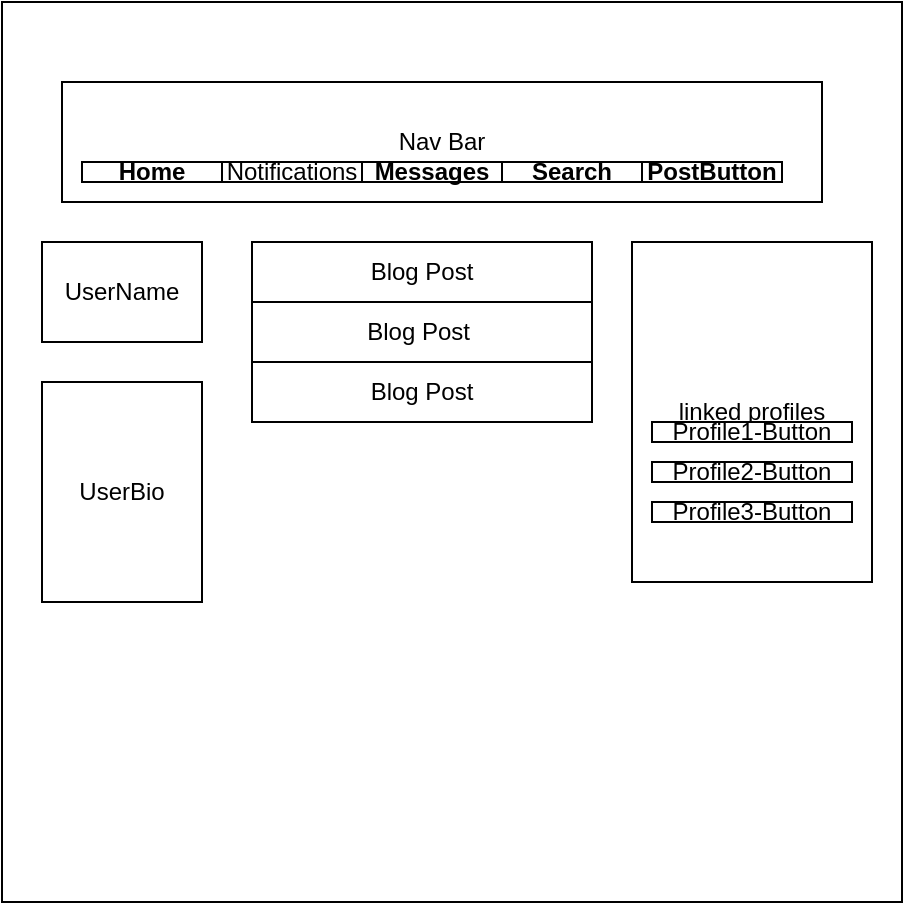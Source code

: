 <mxfile version="21.1.8" type="github">
  <diagram id="R2lEEEUBdFMjLlhIrx00" name="Page-1">
    <mxGraphModel dx="568" dy="1571" grid="1" gridSize="10" guides="1" tooltips="1" connect="1" arrows="1" fold="1" page="1" pageScale="1" pageWidth="850" pageHeight="1100" math="0" shadow="0" extFonts="Permanent Marker^https://fonts.googleapis.com/css?family=Permanent+Marker">
      <root>
        <mxCell id="0" />
        <mxCell id="1" parent="0" />
        <mxCell id="Iod3M96PC-GqQpUXxMjK-1" value="" style="whiteSpace=wrap;html=1;aspect=fixed;" vertex="1" parent="1">
          <mxGeometry x="50" y="-20" width="450" height="450" as="geometry" />
        </mxCell>
        <mxCell id="Iod3M96PC-GqQpUXxMjK-3" value="Nav Bar" style="rounded=0;whiteSpace=wrap;html=1;" vertex="1" parent="1">
          <mxGeometry x="80" y="20" width="380" height="60" as="geometry" />
        </mxCell>
        <mxCell id="Iod3M96PC-GqQpUXxMjK-5" value="UserName" style="rounded=0;whiteSpace=wrap;html=1;" vertex="1" parent="1">
          <mxGeometry x="70" y="100" width="80" height="50" as="geometry" />
        </mxCell>
        <mxCell id="Iod3M96PC-GqQpUXxMjK-6" value="Blog Post&amp;nbsp;" style="rounded=0;whiteSpace=wrap;html=1;" vertex="1" parent="1">
          <mxGeometry x="175" y="130" width="170" height="30" as="geometry" />
        </mxCell>
        <mxCell id="Iod3M96PC-GqQpUXxMjK-8" value="Blog Post" style="rounded=0;whiteSpace=wrap;html=1;" vertex="1" parent="1">
          <mxGeometry x="175" y="160" width="170" height="30" as="geometry" />
        </mxCell>
        <mxCell id="Iod3M96PC-GqQpUXxMjK-9" value="Blog Post" style="rounded=0;whiteSpace=wrap;html=1;" vertex="1" parent="1">
          <mxGeometry x="175" y="100" width="170" height="30" as="geometry" />
        </mxCell>
        <mxCell id="Iod3M96PC-GqQpUXxMjK-11" value="UserBio" style="rounded=0;whiteSpace=wrap;html=1;" vertex="1" parent="1">
          <mxGeometry x="70" y="170" width="80" height="110" as="geometry" />
        </mxCell>
        <mxCell id="Iod3M96PC-GqQpUXxMjK-12" value="linked profiles" style="rounded=0;whiteSpace=wrap;html=1;" vertex="1" parent="1">
          <mxGeometry x="365" y="100" width="120" height="170" as="geometry" />
        </mxCell>
        <mxCell id="Iod3M96PC-GqQpUXxMjK-13" value="Home" style="rounded=0;whiteSpace=wrap;html=1;fontStyle=1" vertex="1" parent="1">
          <mxGeometry x="90" y="60" width="70" height="10" as="geometry" />
        </mxCell>
        <mxCell id="Iod3M96PC-GqQpUXxMjK-15" value="Notifications" style="rounded=0;whiteSpace=wrap;html=1;" vertex="1" parent="1">
          <mxGeometry x="160" y="60" width="70" height="10" as="geometry" />
        </mxCell>
        <mxCell id="Iod3M96PC-GqQpUXxMjK-16" value="Messages" style="rounded=0;whiteSpace=wrap;html=1;fontStyle=1" vertex="1" parent="1">
          <mxGeometry x="230" y="60" width="70" height="10" as="geometry" />
        </mxCell>
        <mxCell id="Iod3M96PC-GqQpUXxMjK-18" value="Profile1-Button" style="rounded=0;whiteSpace=wrap;html=1;" vertex="1" parent="1">
          <mxGeometry x="375" y="190" width="100" height="10" as="geometry" />
        </mxCell>
        <mxCell id="Iod3M96PC-GqQpUXxMjK-19" value="Profile3-Button" style="rounded=0;whiteSpace=wrap;html=1;" vertex="1" parent="1">
          <mxGeometry x="375" y="230" width="100" height="10" as="geometry" />
        </mxCell>
        <mxCell id="Iod3M96PC-GqQpUXxMjK-20" value="Profile2-Button" style="rounded=0;whiteSpace=wrap;html=1;" vertex="1" parent="1">
          <mxGeometry x="375" y="210" width="100" height="10" as="geometry" />
        </mxCell>
        <mxCell id="Iod3M96PC-GqQpUXxMjK-22" value="Search" style="rounded=0;whiteSpace=wrap;html=1;fontStyle=1" vertex="1" parent="1">
          <mxGeometry x="300" y="60" width="70" height="10" as="geometry" />
        </mxCell>
        <mxCell id="Iod3M96PC-GqQpUXxMjK-24" value="PostButton" style="rounded=0;whiteSpace=wrap;html=1;fontStyle=1" vertex="1" parent="1">
          <mxGeometry x="370" y="60" width="70" height="10" as="geometry" />
        </mxCell>
      </root>
    </mxGraphModel>
  </diagram>
</mxfile>
